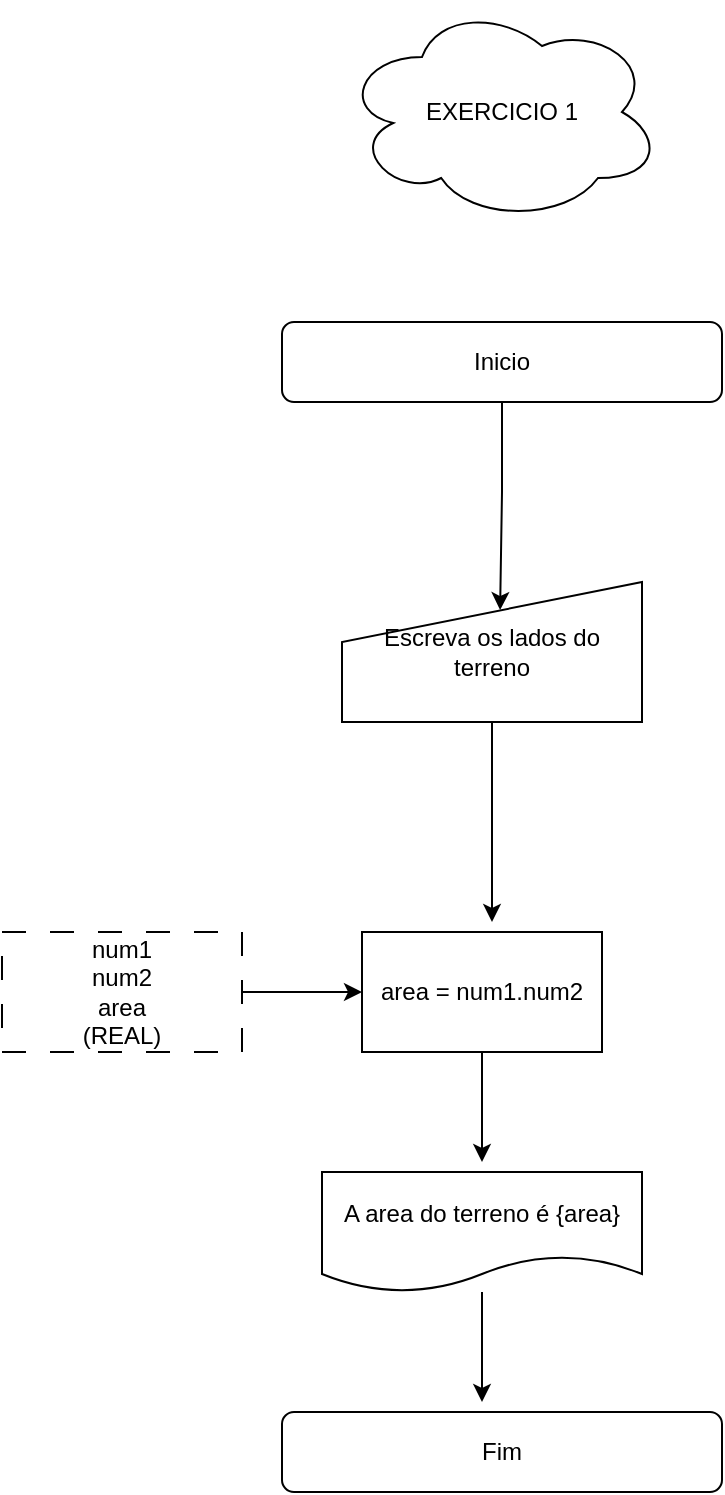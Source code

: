 <mxfile version="24.2.2" type="google" pages="6">
  <diagram id="C5RBs43oDa-KdzZeNtuy" name="Page-1">
    <mxGraphModel grid="1" page="1" gridSize="10" guides="1" tooltips="1" connect="1" arrows="1" fold="1" pageScale="1" pageWidth="827" pageHeight="1169" math="0" shadow="0">
      <root>
        <mxCell id="WIyWlLk6GJQsqaUBKTNV-0" />
        <mxCell id="WIyWlLk6GJQsqaUBKTNV-1" parent="WIyWlLk6GJQsqaUBKTNV-0" />
        <mxCell id="tflg7Y_1aPuIg4AQLTqg-1" value="Inicio" style="rounded=1;whiteSpace=wrap;html=1;" vertex="1" parent="WIyWlLk6GJQsqaUBKTNV-1">
          <mxGeometry x="-670" y="280" width="220" height="40" as="geometry" />
        </mxCell>
        <mxCell id="tflg7Y_1aPuIg4AQLTqg-5" value="EXERCICIO 1" style="ellipse;shape=cloud;whiteSpace=wrap;html=1;" vertex="1" parent="WIyWlLk6GJQsqaUBKTNV-1">
          <mxGeometry x="-640" y="120" width="160" height="110" as="geometry" />
        </mxCell>
        <mxCell id="tflg7Y_1aPuIg4AQLTqg-19" style="edgeStyle=orthogonalEdgeStyle;rounded=0;orthogonalLoop=1;jettySize=auto;html=1;" edge="1" parent="WIyWlLk6GJQsqaUBKTNV-1" source="tflg7Y_1aPuIg4AQLTqg-6">
          <mxGeometry relative="1" as="geometry">
            <mxPoint x="-570" y="700" as="targetPoint" />
          </mxGeometry>
        </mxCell>
        <mxCell id="tflg7Y_1aPuIg4AQLTqg-6" value="area = num1.num2" style="rounded=0;whiteSpace=wrap;html=1;" vertex="1" parent="WIyWlLk6GJQsqaUBKTNV-1">
          <mxGeometry x="-630" y="585" width="120" height="60" as="geometry" />
        </mxCell>
        <mxCell id="tflg7Y_1aPuIg4AQLTqg-22" style="edgeStyle=orthogonalEdgeStyle;rounded=0;orthogonalLoop=1;jettySize=auto;html=1;" edge="1" parent="WIyWlLk6GJQsqaUBKTNV-1" source="tflg7Y_1aPuIg4AQLTqg-7">
          <mxGeometry relative="1" as="geometry">
            <mxPoint x="-570" y="820" as="targetPoint" />
          </mxGeometry>
        </mxCell>
        <mxCell id="tflg7Y_1aPuIg4AQLTqg-7" value="A area do terreno é {area}" style="shape=document;whiteSpace=wrap;html=1;boundedLbl=1;" vertex="1" parent="WIyWlLk6GJQsqaUBKTNV-1">
          <mxGeometry x="-650" y="705" width="160" height="60" as="geometry" />
        </mxCell>
        <mxCell id="tflg7Y_1aPuIg4AQLTqg-18" style="edgeStyle=orthogonalEdgeStyle;rounded=0;orthogonalLoop=1;jettySize=auto;html=1;" edge="1" parent="WIyWlLk6GJQsqaUBKTNV-1" source="tflg7Y_1aPuIg4AQLTqg-9">
          <mxGeometry relative="1" as="geometry">
            <mxPoint x="-565" y="580" as="targetPoint" />
          </mxGeometry>
        </mxCell>
        <mxCell id="tflg7Y_1aPuIg4AQLTqg-9" value="Escreva os lados do terreno" style="shape=manualInput;whiteSpace=wrap;html=1;" vertex="1" parent="WIyWlLk6GJQsqaUBKTNV-1">
          <mxGeometry x="-640" y="410" width="150" height="70" as="geometry" />
        </mxCell>
        <mxCell id="tflg7Y_1aPuIg4AQLTqg-10" style="edgeStyle=orthogonalEdgeStyle;rounded=0;orthogonalLoop=1;jettySize=auto;html=1;entryX=0;entryY=0.5;entryDx=0;entryDy=0;" edge="1" parent="WIyWlLk6GJQsqaUBKTNV-1" source="tflg7Y_1aPuIg4AQLTqg-11" target="tflg7Y_1aPuIg4AQLTqg-6">
          <mxGeometry relative="1" as="geometry" />
        </mxCell>
        <mxCell id="tflg7Y_1aPuIg4AQLTqg-11" value="num1 &lt;br&gt;num2&lt;div&gt;area&lt;br&gt;(REAL)&lt;br&gt;&lt;/div&gt;" style="rounded=0;whiteSpace=wrap;html=1;dashed=1;dashPattern=12 12;" vertex="1" parent="WIyWlLk6GJQsqaUBKTNV-1">
          <mxGeometry x="-810" y="585" width="120" height="60" as="geometry" />
        </mxCell>
        <mxCell id="tflg7Y_1aPuIg4AQLTqg-14" value="Fim" style="rounded=1;whiteSpace=wrap;html=1;" vertex="1" parent="WIyWlLk6GJQsqaUBKTNV-1">
          <mxGeometry x="-670" y="825" width="220" height="40" as="geometry" />
        </mxCell>
        <mxCell id="tflg7Y_1aPuIg4AQLTqg-21" style="edgeStyle=orthogonalEdgeStyle;rounded=0;orthogonalLoop=1;jettySize=auto;html=1;entryX=0.527;entryY=0.2;entryDx=0;entryDy=0;entryPerimeter=0;" edge="1" parent="WIyWlLk6GJQsqaUBKTNV-1" source="tflg7Y_1aPuIg4AQLTqg-1" target="tflg7Y_1aPuIg4AQLTqg-9">
          <mxGeometry relative="1" as="geometry" />
        </mxCell>
      </root>
    </mxGraphModel>
  </diagram>
  <diagram id="nZZAAKdABNgSArm8ozKS" name="Página-2">
    <mxGraphModel grid="1" page="1" gridSize="10" guides="1" tooltips="1" connect="1" arrows="1" fold="1" pageScale="1" pageWidth="827" pageHeight="1169" math="0" shadow="0">
      <root>
        <mxCell id="0" />
        <mxCell id="1" parent="0" />
        <mxCell id="DamivhtH3hWmj0IG04XJ-1" value="Inicio" style="rounded=1;whiteSpace=wrap;html=1;" vertex="1" parent="1">
          <mxGeometry x="-660" y="290" width="220" height="40" as="geometry" />
        </mxCell>
        <mxCell id="DamivhtH3hWmj0IG04XJ-2" value="EXERCICIO 2" style="ellipse;shape=cloud;whiteSpace=wrap;html=1;" vertex="1" parent="1">
          <mxGeometry x="-630" y="130" width="160" height="110" as="geometry" />
        </mxCell>
        <mxCell id="DamivhtH3hWmj0IG04XJ-3" style="edgeStyle=orthogonalEdgeStyle;rounded=0;orthogonalLoop=1;jettySize=auto;html=1;" edge="1" parent="1" source="DamivhtH3hWmj0IG04XJ-4">
          <mxGeometry relative="1" as="geometry">
            <mxPoint x="-550" y="710" as="targetPoint" />
          </mxGeometry>
        </mxCell>
        <mxCell id="DamivhtH3hWmj0IG04XJ-4" value="R = C*F" style="rounded=0;whiteSpace=wrap;html=1;" vertex="1" parent="1">
          <mxGeometry x="-610" y="595" width="120" height="60" as="geometry" />
        </mxCell>
        <mxCell id="DamivhtH3hWmj0IG04XJ-5" style="edgeStyle=orthogonalEdgeStyle;rounded=0;orthogonalLoop=1;jettySize=auto;html=1;" edge="1" parent="1" source="DamivhtH3hWmj0IG04XJ-6">
          <mxGeometry relative="1" as="geometry">
            <mxPoint x="-550" y="830" as="targetPoint" />
          </mxGeometry>
        </mxCell>
        <mxCell id="DamivhtH3hWmj0IG04XJ-6" value="São necessárias {R} ferraduras para {C} cavalos" style="shape=document;whiteSpace=wrap;html=1;boundedLbl=1;" vertex="1" parent="1">
          <mxGeometry x="-630" y="715" width="160" height="60" as="geometry" />
        </mxCell>
        <mxCell id="DamivhtH3hWmj0IG04XJ-19" style="edgeStyle=orthogonalEdgeStyle;rounded=0;orthogonalLoop=1;jettySize=auto;html=1;exitX=1;exitY=0.75;exitDx=0;exitDy=0;" edge="1" parent="1" source="DamivhtH3hWmj0IG04XJ-8">
          <mxGeometry relative="1" as="geometry">
            <mxPoint x="-550" y="590" as="targetPoint" />
            <mxPoint x="-620" y="482.5" as="sourcePoint" />
          </mxGeometry>
        </mxCell>
        <mxCell id="DamivhtH3hWmj0IG04XJ-8" value="Quantos cavalos disponiveis?" style="shape=manualInput;whiteSpace=wrap;html=1;" vertex="1" parent="1">
          <mxGeometry x="-780" y="430" width="150" height="70" as="geometry" />
        </mxCell>
        <mxCell id="DamivhtH3hWmj0IG04XJ-9" style="edgeStyle=orthogonalEdgeStyle;rounded=0;orthogonalLoop=1;jettySize=auto;html=1;entryX=0;entryY=0.5;entryDx=0;entryDy=0;" edge="1" parent="1" source="DamivhtH3hWmj0IG04XJ-10" target="DamivhtH3hWmj0IG04XJ-4">
          <mxGeometry relative="1" as="geometry" />
        </mxCell>
        <mxCell id="DamivhtH3hWmj0IG04XJ-10" value="C&lt;div&gt;F&lt;/div&gt;&lt;div&gt;R&lt;br&gt;(INT)&lt;br&gt;&lt;/div&gt;" style="rounded=0;whiteSpace=wrap;html=1;dashed=1;dashPattern=12 12;" vertex="1" parent="1">
          <mxGeometry x="-790" y="595" width="120" height="60" as="geometry" />
        </mxCell>
        <mxCell id="DamivhtH3hWmj0IG04XJ-11" value="Fim" style="rounded=1;whiteSpace=wrap;html=1;" vertex="1" parent="1">
          <mxGeometry x="-660" y="840" width="220" height="40" as="geometry" />
        </mxCell>
        <mxCell id="DamivhtH3hWmj0IG04XJ-12" style="edgeStyle=orthogonalEdgeStyle;rounded=0;orthogonalLoop=1;jettySize=auto;html=1;entryX=0.527;entryY=0.2;entryDx=0;entryDy=0;entryPerimeter=0;" edge="1" parent="1" source="DamivhtH3hWmj0IG04XJ-1" target="DamivhtH3hWmj0IG04XJ-8">
          <mxGeometry relative="1" as="geometry" />
        </mxCell>
        <mxCell id="DamivhtH3hWmj0IG04XJ-20" style="edgeStyle=orthogonalEdgeStyle;rounded=0;orthogonalLoop=1;jettySize=auto;html=1;exitX=0;exitY=0.75;exitDx=0;exitDy=0;" edge="1" parent="1">
          <mxGeometry relative="1" as="geometry">
            <mxPoint x="-550" y="590" as="targetPoint" />
            <mxPoint x="-460" y="482.5" as="sourcePoint" />
          </mxGeometry>
        </mxCell>
        <mxCell id="DamivhtH3hWmj0IG04XJ-13" value="Quantas ferraduras disponiveis?" style="shape=manualInput;whiteSpace=wrap;html=1;" vertex="1" parent="1">
          <mxGeometry x="-470" y="430" width="150" height="70" as="geometry" />
        </mxCell>
        <mxCell id="DamivhtH3hWmj0IG04XJ-15" style="edgeStyle=orthogonalEdgeStyle;rounded=0;orthogonalLoop=1;jettySize=auto;html=1;entryX=0.533;entryY=0.143;entryDx=0;entryDy=0;entryPerimeter=0;" edge="1" parent="1" source="DamivhtH3hWmj0IG04XJ-1" target="DamivhtH3hWmj0IG04XJ-13">
          <mxGeometry relative="1" as="geometry" />
        </mxCell>
        <mxCell id="lbw8F-y7so9FViQ_vSwj-1" value="se F =&amp;lt; 0" style="rhombus;whiteSpace=wrap;html=1;" vertex="1" parent="1">
          <mxGeometry x="-145" y="620" width="120" height="60" as="geometry" />
        </mxCell>
        <mxCell id="lbw8F-y7so9FViQ_vSwj-2" value="Seu número de ferraduras é inválido, tente novamente" style="shape=document;whiteSpace=wrap;html=1;boundedLbl=1;" vertex="1" parent="1">
          <mxGeometry x="-165" y="810" width="160" height="60" as="geometry" />
        </mxCell>
        <mxCell id="lbw8F-y7so9FViQ_vSwj-3" style="edgeStyle=orthogonalEdgeStyle;rounded=0;orthogonalLoop=1;jettySize=auto;html=1;exitX=0.5;exitY=1;exitDx=0;exitDy=0;" edge="1" parent="1" target="lbw8F-y7so9FViQ_vSwj-1">
          <mxGeometry relative="1" as="geometry">
            <mxPoint x="-550" y="530" as="sourcePoint" />
          </mxGeometry>
        </mxCell>
        <mxCell id="lbw8F-y7so9FViQ_vSwj-4" style="edgeStyle=orthogonalEdgeStyle;rounded=0;orthogonalLoop=1;jettySize=auto;html=1;exitX=0.5;exitY=1;exitDx=0;exitDy=0;entryX=0.5;entryY=0;entryDx=0;entryDy=0;" edge="1" parent="1" source="lbw8F-y7so9FViQ_vSwj-1" target="lbw8F-y7so9FViQ_vSwj-2">
          <mxGeometry relative="1" as="geometry" />
        </mxCell>
        <mxCell id="lbw8F-y7so9FViQ_vSwj-7" style="edgeStyle=orthogonalEdgeStyle;rounded=0;orthogonalLoop=1;jettySize=auto;html=1;exitX=0.5;exitY=1;exitDx=0;exitDy=0;entryX=0.5;entryY=0;entryDx=0;entryDy=0;" edge="1" parent="1" source="lbw8F-y7so9FViQ_vSwj-8" target="lbw8F-y7so9FViQ_vSwj-9">
          <mxGeometry relative="1" as="geometry" />
        </mxCell>
        <mxCell id="lbw8F-y7so9FViQ_vSwj-8" value="se C =&amp;lt; 0" style="rhombus;whiteSpace=wrap;html=1;" vertex="1" parent="1">
          <mxGeometry x="-370" y="620" width="120" height="60" as="geometry" />
        </mxCell>
        <mxCell id="lbw8F-y7so9FViQ_vSwj-9" value="Seu número de ferraduras é inválido, tente novamente" style="shape=document;whiteSpace=wrap;html=1;boundedLbl=1;" vertex="1" parent="1">
          <mxGeometry x="-390" y="810" width="160" height="60" as="geometry" />
        </mxCell>
        <mxCell id="lbw8F-y7so9FViQ_vSwj-11" style="edgeStyle=orthogonalEdgeStyle;rounded=0;orthogonalLoop=1;jettySize=auto;html=1;entryX=0.5;entryY=0;entryDx=0;entryDy=0;" edge="1" parent="1" target="lbw8F-y7so9FViQ_vSwj-8">
          <mxGeometry relative="1" as="geometry">
            <mxPoint x="-550" y="530" as="sourcePoint" />
            <mxPoint x="-75" y="630" as="targetPoint" />
          </mxGeometry>
        </mxCell>
      </root>
    </mxGraphModel>
  </diagram>
  <diagram id="SI9qJlbOsFtrYnjna74R" name="Página-3">
    <mxGraphModel grid="1" page="1" gridSize="10" guides="1" tooltips="1" connect="1" arrows="1" fold="1" pageScale="1" pageWidth="827" pageHeight="1169" math="0" shadow="0">
      <root>
        <mxCell id="0" />
        <mxCell id="1" parent="0" />
        <mxCell id="oIAo2o5QPHO21xcWCYwF-1" value="Inicio" style="rounded=1;whiteSpace=wrap;html=1;" vertex="1" parent="1">
          <mxGeometry x="-673" y="250" width="220" height="40" as="geometry" />
        </mxCell>
        <mxCell id="oIAo2o5QPHO21xcWCYwF-2" style="edgeStyle=orthogonalEdgeStyle;rounded=0;orthogonalLoop=1;jettySize=auto;html=1;" edge="1" parent="1" source="oIAo2o5QPHO21xcWCYwF-3">
          <mxGeometry relative="1" as="geometry">
            <mxPoint x="-563" y="670" as="targetPoint" />
          </mxGeometry>
        </mxCell>
        <mxCell id="ThE-SyzeaPrAK_d0lRyQ-6" style="edgeStyle=orthogonalEdgeStyle;rounded=0;orthogonalLoop=1;jettySize=auto;html=1;exitX=1;exitY=0.5;exitDx=0;exitDy=0;" edge="1" parent="1" source="oIAo2o5QPHO21xcWCYwF-3">
          <mxGeometry relative="1" as="geometry">
            <mxPoint x="-403" y="585" as="targetPoint" />
          </mxGeometry>
        </mxCell>
        <mxCell id="oIAo2o5QPHO21xcWCYwF-3" value="R = num - 1" style="rounded=0;whiteSpace=wrap;html=1;" vertex="1" parent="1">
          <mxGeometry x="-623" y="555" width="120" height="60" as="geometry" />
        </mxCell>
        <mxCell id="oIAo2o5QPHO21xcWCYwF-4" style="edgeStyle=orthogonalEdgeStyle;rounded=0;orthogonalLoop=1;jettySize=auto;html=1;" edge="1" parent="1" source="oIAo2o5QPHO21xcWCYwF-5">
          <mxGeometry relative="1" as="geometry">
            <mxPoint x="-563" y="790" as="targetPoint" />
          </mxGeometry>
        </mxCell>
        <mxCell id="oIAo2o5QPHO21xcWCYwF-5" value="O antecessor de seu número é {R}" style="shape=document;whiteSpace=wrap;html=1;boundedLbl=1;" vertex="1" parent="1">
          <mxGeometry x="-643" y="675" width="160" height="60" as="geometry" />
        </mxCell>
        <mxCell id="oIAo2o5QPHO21xcWCYwF-20" style="edgeStyle=orthogonalEdgeStyle;rounded=0;orthogonalLoop=1;jettySize=auto;html=1;" edge="1" parent="1" source="oIAo2o5QPHO21xcWCYwF-7">
          <mxGeometry relative="1" as="geometry">
            <mxPoint x="-568" y="550" as="targetPoint" />
          </mxGeometry>
        </mxCell>
        <mxCell id="ThE-SyzeaPrAK_d0lRyQ-2" style="edgeStyle=orthogonalEdgeStyle;rounded=0;orthogonalLoop=1;jettySize=auto;html=1;exitX=0.5;exitY=1;exitDx=0;exitDy=0;" edge="1" parent="1" source="oIAo2o5QPHO21xcWCYwF-7" target="7LUknMiX1Q6oWVS0HmnJ-1">
          <mxGeometry relative="1" as="geometry" />
        </mxCell>
        <mxCell id="oIAo2o5QPHO21xcWCYwF-7" value="Escreva seu número" style="shape=manualInput;whiteSpace=wrap;html=1;" vertex="1" parent="1">
          <mxGeometry x="-643" y="390" width="150" height="70" as="geometry" />
        </mxCell>
        <mxCell id="oIAo2o5QPHO21xcWCYwF-8" style="edgeStyle=orthogonalEdgeStyle;rounded=0;orthogonalLoop=1;jettySize=auto;html=1;entryX=0;entryY=0.5;entryDx=0;entryDy=0;" edge="1" parent="1" source="oIAo2o5QPHO21xcWCYwF-9" target="oIAo2o5QPHO21xcWCYwF-3">
          <mxGeometry relative="1" as="geometry" />
        </mxCell>
        <mxCell id="oIAo2o5QPHO21xcWCYwF-9" value="num&lt;div&gt;R&lt;br&gt;(INT)&lt;/div&gt;" style="rounded=0;whiteSpace=wrap;html=1;dashed=1;dashPattern=12 12;" vertex="1" parent="1">
          <mxGeometry x="-803" y="555" width="120" height="60" as="geometry" />
        </mxCell>
        <mxCell id="oIAo2o5QPHO21xcWCYwF-10" value="Fim" style="rounded=1;whiteSpace=wrap;html=1;" vertex="1" parent="1">
          <mxGeometry x="-673" y="800" width="220" height="40" as="geometry" />
        </mxCell>
        <mxCell id="oIAo2o5QPHO21xcWCYwF-11" style="edgeStyle=orthogonalEdgeStyle;rounded=0;orthogonalLoop=1;jettySize=auto;html=1;entryX=0.527;entryY=0.2;entryDx=0;entryDy=0;entryPerimeter=0;" edge="1" parent="1" source="oIAo2o5QPHO21xcWCYwF-1" target="oIAo2o5QPHO21xcWCYwF-7">
          <mxGeometry relative="1" as="geometry" />
        </mxCell>
        <mxCell id="oIAo2o5QPHO21xcWCYwF-15" value="EXERCICIO 3" style="ellipse;shape=cloud;whiteSpace=wrap;html=1;" vertex="1" parent="1">
          <mxGeometry x="-643" y="90" width="160" height="110" as="geometry" />
        </mxCell>
        <mxCell id="7LUknMiX1Q6oWVS0HmnJ-1" value="se num =&amp;lt; 0" style="rhombus;whiteSpace=wrap;html=1;" vertex="1" parent="1">
          <mxGeometry x="-163" y="550" width="120" height="60" as="geometry" />
        </mxCell>
        <mxCell id="7LUknMiX1Q6oWVS0HmnJ-3" style="edgeStyle=orthogonalEdgeStyle;rounded=0;orthogonalLoop=1;jettySize=auto;html=1;exitX=0.5;exitY=1;exitDx=0;exitDy=0;entryX=0.5;entryY=0;entryDx=0;entryDy=0;" edge="1" parent="1" source="7LUknMiX1Q6oWVS0HmnJ-1" target="7LUknMiX1Q6oWVS0HmnJ-4">
          <mxGeometry relative="1" as="geometry" />
        </mxCell>
        <mxCell id="7LUknMiX1Q6oWVS0HmnJ-4" value="Seu número é menor que 0, tente novamente" style="shape=document;whiteSpace=wrap;html=1;boundedLbl=1;" vertex="1" parent="1">
          <mxGeometry x="-183" y="740" width="160" height="60" as="geometry" />
        </mxCell>
        <mxCell id="ThE-SyzeaPrAK_d0lRyQ-3" value="se R =&amp;lt; 0" style="rhombus;whiteSpace=wrap;html=1;" vertex="1" parent="1">
          <mxGeometry x="-403" y="555" width="120" height="60" as="geometry" />
        </mxCell>
        <mxCell id="ThE-SyzeaPrAK_d0lRyQ-4" style="edgeStyle=orthogonalEdgeStyle;rounded=0;orthogonalLoop=1;jettySize=auto;html=1;exitX=0.5;exitY=1;exitDx=0;exitDy=0;entryX=0.5;entryY=0;entryDx=0;entryDy=0;" edge="1" parent="1" source="ThE-SyzeaPrAK_d0lRyQ-3" target="ThE-SyzeaPrAK_d0lRyQ-5">
          <mxGeometry relative="1" as="geometry" />
        </mxCell>
        <mxCell id="ThE-SyzeaPrAK_d0lRyQ-5" value="Seu número é menor que 0, tente novamente" style="shape=document;whiteSpace=wrap;html=1;boundedLbl=1;" vertex="1" parent="1">
          <mxGeometry x="-423" y="745" width="160" height="60" as="geometry" />
        </mxCell>
      </root>
    </mxGraphModel>
  </diagram>
  <diagram id="eJaVHibZ52--CgS-4QKR" name="Página-4">
    <mxGraphModel grid="1" page="1" gridSize="10" guides="1" tooltips="1" connect="1" arrows="1" fold="1" pageScale="1" pageWidth="827" pageHeight="1169" math="0" shadow="0">
      <root>
        <mxCell id="0" />
        <mxCell id="1" parent="0" />
        <mxCell id="ZuJngQa53oTd5p33rwVl-19" style="edgeStyle=orthogonalEdgeStyle;rounded=0;orthogonalLoop=1;jettySize=auto;html=1;entryX=0.507;entryY=0.143;entryDx=0;entryDy=0;entryPerimeter=0;" edge="1" parent="1" target="ZuJngQa53oTd5p33rwVl-17">
          <mxGeometry relative="1" as="geometry">
            <mxPoint x="-530" y="330" as="sourcePoint" />
          </mxGeometry>
        </mxCell>
        <mxCell id="ZuJngQa53oTd5p33rwVl-1" value="Inicio" style="rounded=1;whiteSpace=wrap;html=1;" vertex="1" parent="1">
          <mxGeometry x="-640" y="260" width="220" height="40" as="geometry" />
        </mxCell>
        <mxCell id="ZuJngQa53oTd5p33rwVl-2" style="edgeStyle=orthogonalEdgeStyle;rounded=0;orthogonalLoop=1;jettySize=auto;html=1;" edge="1" parent="1" source="ZuJngQa53oTd5p33rwVl-3">
          <mxGeometry relative="1" as="geometry">
            <mxPoint x="-530" y="680" as="targetPoint" />
          </mxGeometry>
        </mxCell>
        <mxCell id="ZuJngQa53oTd5p33rwVl-3" value="ied = (anos*365) + (meses*30) + dias" style="rounded=0;whiteSpace=wrap;html=1;" vertex="1" parent="1">
          <mxGeometry x="-590" y="565" width="120" height="60" as="geometry" />
        </mxCell>
        <mxCell id="ZuJngQa53oTd5p33rwVl-4" style="edgeStyle=orthogonalEdgeStyle;rounded=0;orthogonalLoop=1;jettySize=auto;html=1;" edge="1" parent="1" source="ZuJngQa53oTd5p33rwVl-5">
          <mxGeometry relative="1" as="geometry">
            <mxPoint x="-530" y="800" as="targetPoint" />
          </mxGeometry>
        </mxCell>
        <mxCell id="ZuJngQa53oTd5p33rwVl-5" value="A idade em dias é {ied}" style="shape=document;whiteSpace=wrap;html=1;boundedLbl=1;" vertex="1" parent="1">
          <mxGeometry x="-610" y="685" width="160" height="60" as="geometry" />
        </mxCell>
        <mxCell id="ZuJngQa53oTd5p33rwVl-6" style="edgeStyle=orthogonalEdgeStyle;rounded=0;orthogonalLoop=1;jettySize=auto;html=1;" edge="1" parent="1" source="ZuJngQa53oTd5p33rwVl-7">
          <mxGeometry relative="1" as="geometry">
            <mxPoint x="-535" y="560" as="targetPoint" />
          </mxGeometry>
        </mxCell>
        <mxCell id="gsnAiM7QaZmxY2Y1Eiof-10" style="edgeStyle=orthogonalEdgeStyle;rounded=0;orthogonalLoop=1;jettySize=auto;html=1;exitX=0.5;exitY=1;exitDx=0;exitDy=0;" edge="1" parent="1" source="ZuJngQa53oTd5p33rwVl-7">
          <mxGeometry relative="1" as="geometry">
            <mxPoint x="-70" y="550" as="targetPoint" />
          </mxGeometry>
        </mxCell>
        <mxCell id="gsnAiM7QaZmxY2Y1Eiof-11" style="edgeStyle=orthogonalEdgeStyle;rounded=0;orthogonalLoop=1;jettySize=auto;html=1;exitX=0.5;exitY=1;exitDx=0;exitDy=0;" edge="1" parent="1" source="ZuJngQa53oTd5p33rwVl-7">
          <mxGeometry relative="1" as="geometry">
            <mxPoint x="140" y="550" as="targetPoint" />
          </mxGeometry>
        </mxCell>
        <mxCell id="gsnAiM7QaZmxY2Y1Eiof-12" style="edgeStyle=orthogonalEdgeStyle;rounded=0;orthogonalLoop=1;jettySize=auto;html=1;exitX=0.5;exitY=1;exitDx=0;exitDy=0;" edge="1" parent="1" source="ZuJngQa53oTd5p33rwVl-7">
          <mxGeometry relative="1" as="geometry">
            <mxPoint x="370" y="550" as="targetPoint" />
          </mxGeometry>
        </mxCell>
        <mxCell id="ZuJngQa53oTd5p33rwVl-7" value="Digite a idade (meses)" style="shape=manualInput;whiteSpace=wrap;html=1;" vertex="1" parent="1">
          <mxGeometry x="-610" y="400" width="150" height="70" as="geometry" />
        </mxCell>
        <mxCell id="ZuJngQa53oTd5p33rwVl-8" style="edgeStyle=orthogonalEdgeStyle;rounded=0;orthogonalLoop=1;jettySize=auto;html=1;entryX=0;entryY=0.5;entryDx=0;entryDy=0;" edge="1" parent="1" source="ZuJngQa53oTd5p33rwVl-9" target="ZuJngQa53oTd5p33rwVl-3">
          <mxGeometry relative="1" as="geometry" />
        </mxCell>
        <mxCell id="ZuJngQa53oTd5p33rwVl-9" value="anos&lt;div&gt;meses&lt;/div&gt;&lt;div&gt;dias&lt;/div&gt;&lt;div&gt;ied&lt;/div&gt;&lt;div&gt;(INT)&lt;/div&gt;" style="rounded=0;whiteSpace=wrap;html=1;dashed=1;dashPattern=12 12;" vertex="1" parent="1">
          <mxGeometry x="-770" y="557.5" width="120" height="75" as="geometry" />
        </mxCell>
        <mxCell id="ZuJngQa53oTd5p33rwVl-10" value="Fim" style="rounded=1;whiteSpace=wrap;html=1;" vertex="1" parent="1">
          <mxGeometry x="-640" y="810" width="220" height="40" as="geometry" />
        </mxCell>
        <mxCell id="ZuJngQa53oTd5p33rwVl-11" style="edgeStyle=orthogonalEdgeStyle;rounded=0;orthogonalLoop=1;jettySize=auto;html=1;entryX=0.527;entryY=0.2;entryDx=0;entryDy=0;entryPerimeter=0;" edge="1" parent="1" source="ZuJngQa53oTd5p33rwVl-1" target="ZuJngQa53oTd5p33rwVl-7">
          <mxGeometry relative="1" as="geometry" />
        </mxCell>
        <mxCell id="ZuJngQa53oTd5p33rwVl-12" value="EXERCICIO 4" style="ellipse;shape=cloud;whiteSpace=wrap;html=1;" vertex="1" parent="1">
          <mxGeometry x="-610" y="100" width="160" height="110" as="geometry" />
        </mxCell>
        <mxCell id="ZuJngQa53oTd5p33rwVl-13" value="se&amp;nbsp; ied &amp;lt; 0" style="rhombus;whiteSpace=wrap;html=1;" vertex="1" parent="1">
          <mxGeometry x="-340" y="560" width="120" height="60" as="geometry" />
        </mxCell>
        <mxCell id="ZuJngQa53oTd5p33rwVl-14" style="edgeStyle=orthogonalEdgeStyle;rounded=0;orthogonalLoop=1;jettySize=auto;html=1;entryX=0;entryY=0.5;entryDx=0;entryDy=0;" edge="1" parent="1" target="ZuJngQa53oTd5p33rwVl-13">
          <mxGeometry relative="1" as="geometry">
            <mxPoint x="-470" y="590" as="sourcePoint" />
          </mxGeometry>
        </mxCell>
        <mxCell id="ZuJngQa53oTd5p33rwVl-15" style="edgeStyle=orthogonalEdgeStyle;rounded=0;orthogonalLoop=1;jettySize=auto;html=1;exitX=0.5;exitY=1;exitDx=0;exitDy=0;entryX=0.5;entryY=0;entryDx=0;entryDy=0;" edge="1" parent="1" source="ZuJngQa53oTd5p33rwVl-13" target="ZuJngQa53oTd5p33rwVl-16">
          <mxGeometry relative="1" as="geometry" />
        </mxCell>
        <mxCell id="ZuJngQa53oTd5p33rwVl-16" value="Insira valores inteiros e não negativos" style="shape=document;whiteSpace=wrap;html=1;boundedLbl=1;" vertex="1" parent="1">
          <mxGeometry x="-360" y="750" width="160" height="60" as="geometry" />
        </mxCell>
        <mxCell id="ZuJngQa53oTd5p33rwVl-21" style="edgeStyle=orthogonalEdgeStyle;rounded=0;orthogonalLoop=1;jettySize=auto;html=1;exitX=1;exitY=0.75;exitDx=0;exitDy=0;entryX=0;entryY=0.75;entryDx=0;entryDy=0;" edge="1" parent="1" source="ZuJngQa53oTd5p33rwVl-17" target="ZuJngQa53oTd5p33rwVl-7">
          <mxGeometry relative="1" as="geometry" />
        </mxCell>
        <mxCell id="ZuJngQa53oTd5p33rwVl-17" value="Digite a idade (anos)" style="shape=manualInput;whiteSpace=wrap;html=1;" vertex="1" parent="1">
          <mxGeometry x="-800" y="400" width="150" height="70" as="geometry" />
        </mxCell>
        <mxCell id="ZuJngQa53oTd5p33rwVl-22" style="edgeStyle=orthogonalEdgeStyle;rounded=0;orthogonalLoop=1;jettySize=auto;html=1;exitX=0;exitY=0.75;exitDx=0;exitDy=0;entryX=1;entryY=0.75;entryDx=0;entryDy=0;" edge="1" parent="1" source="ZuJngQa53oTd5p33rwVl-18" target="ZuJngQa53oTd5p33rwVl-7">
          <mxGeometry relative="1" as="geometry" />
        </mxCell>
        <mxCell id="ZuJngQa53oTd5p33rwVl-18" value="Digite a idade (dias)" style="shape=manualInput;whiteSpace=wrap;html=1;" vertex="1" parent="1">
          <mxGeometry x="-400" y="400" width="150" height="70" as="geometry" />
        </mxCell>
        <mxCell id="ZuJngQa53oTd5p33rwVl-20" style="edgeStyle=orthogonalEdgeStyle;rounded=0;orthogonalLoop=1;jettySize=auto;html=1;entryX=0.553;entryY=0.2;entryDx=0;entryDy=0;entryPerimeter=0;" edge="1" parent="1" target="ZuJngQa53oTd5p33rwVl-18">
          <mxGeometry relative="1" as="geometry">
            <mxPoint x="-530" y="330" as="sourcePoint" />
          </mxGeometry>
        </mxCell>
        <mxCell id="gsnAiM7QaZmxY2Y1Eiof-1" value="se&amp;nbsp; anos &amp;lt; 0" style="rhombus;whiteSpace=wrap;html=1;" vertex="1" parent="1">
          <mxGeometry x="-130" y="560" width="120" height="60" as="geometry" />
        </mxCell>
        <mxCell id="gsnAiM7QaZmxY2Y1Eiof-2" style="edgeStyle=orthogonalEdgeStyle;rounded=0;orthogonalLoop=1;jettySize=auto;html=1;exitX=0.5;exitY=1;exitDx=0;exitDy=0;entryX=0.5;entryY=0;entryDx=0;entryDy=0;" edge="1" parent="1" source="gsnAiM7QaZmxY2Y1Eiof-1" target="gsnAiM7QaZmxY2Y1Eiof-3">
          <mxGeometry relative="1" as="geometry" />
        </mxCell>
        <mxCell id="gsnAiM7QaZmxY2Y1Eiof-3" value="Insira valores inteiros e não negativos" style="shape=document;whiteSpace=wrap;html=1;boundedLbl=1;" vertex="1" parent="1">
          <mxGeometry x="-150" y="750" width="160" height="60" as="geometry" />
        </mxCell>
        <mxCell id="gsnAiM7QaZmxY2Y1Eiof-4" value="se&amp;nbsp; meses &amp;lt; 0" style="rhombus;whiteSpace=wrap;html=1;" vertex="1" parent="1">
          <mxGeometry x="80" y="560" width="120" height="60" as="geometry" />
        </mxCell>
        <mxCell id="gsnAiM7QaZmxY2Y1Eiof-5" style="edgeStyle=orthogonalEdgeStyle;rounded=0;orthogonalLoop=1;jettySize=auto;html=1;exitX=0.5;exitY=1;exitDx=0;exitDy=0;entryX=0.5;entryY=0;entryDx=0;entryDy=0;" edge="1" parent="1" source="gsnAiM7QaZmxY2Y1Eiof-4" target="gsnAiM7QaZmxY2Y1Eiof-6">
          <mxGeometry relative="1" as="geometry" />
        </mxCell>
        <mxCell id="gsnAiM7QaZmxY2Y1Eiof-6" value="Insira valores inteiros e não negativos" style="shape=document;whiteSpace=wrap;html=1;boundedLbl=1;" vertex="1" parent="1">
          <mxGeometry x="60" y="750" width="160" height="60" as="geometry" />
        </mxCell>
        <mxCell id="gsnAiM7QaZmxY2Y1Eiof-7" style="edgeStyle=orthogonalEdgeStyle;rounded=0;orthogonalLoop=1;jettySize=auto;html=1;exitX=0.5;exitY=1;exitDx=0;exitDy=0;entryX=0.5;entryY=0;entryDx=0;entryDy=0;" edge="1" parent="1" source="gsnAiM7QaZmxY2Y1Eiof-9" target="gsnAiM7QaZmxY2Y1Eiof-8">
          <mxGeometry relative="1" as="geometry" />
        </mxCell>
        <mxCell id="gsnAiM7QaZmxY2Y1Eiof-8" value="Insira valores inteiros não negativos&amp;nbsp;" style="shape=document;whiteSpace=wrap;html=1;boundedLbl=1;" vertex="1" parent="1">
          <mxGeometry x="290" y="750" width="160" height="60" as="geometry" />
        </mxCell>
        <mxCell id="gsnAiM7QaZmxY2Y1Eiof-9" value="se dias &amp;lt; 0" style="rhombus;whiteSpace=wrap;html=1;" vertex="1" parent="1">
          <mxGeometry x="310" y="560" width="120" height="60" as="geometry" />
        </mxCell>
      </root>
    </mxGraphModel>
  </diagram>
  <diagram id="kKTSvQ_xRbWZLPiAzowq" name="Página-5">
    <mxGraphModel grid="1" page="1" gridSize="10" guides="1" tooltips="1" connect="1" arrows="1" fold="1" pageScale="1" pageWidth="827" pageHeight="1169" math="0" shadow="0">
      <root>
        <mxCell id="0" />
        <mxCell id="1" parent="0" />
        <mxCell id="uo7ngo1hUyAupL5BAs5i-1" value="&lt;div&gt;Num&lt;/div&gt;&lt;div&gt;(Real)&lt;/div&gt;" style="rounded=0;whiteSpace=wrap;html=1;dashed=1;dashPattern=12 12;" vertex="1" parent="1">
          <mxGeometry x="-800" y="577.5" width="120" height="75" as="geometry" />
        </mxCell>
        <mxCell id="uo7ngo1hUyAupL5BAs5i-2" value="Inicio" style="rounded=1;whiteSpace=wrap;html=1;" vertex="1" parent="1">
          <mxGeometry x="-670" y="290" width="220" height="40" as="geometry" />
        </mxCell>
        <mxCell id="uo7ngo1hUyAupL5BAs5i-3" value="EXERCICIO 5" style="ellipse;shape=cloud;whiteSpace=wrap;html=1;" vertex="1" parent="1">
          <mxGeometry x="-640" y="130" width="160" height="110" as="geometry" />
        </mxCell>
        <mxCell id="uo7ngo1hUyAupL5BAs5i-6" style="edgeStyle=orthogonalEdgeStyle;rounded=0;orthogonalLoop=1;jettySize=auto;html=1;" edge="1" parent="1" source="uo7ngo1hUyAupL5BAs5i-7">
          <mxGeometry relative="1" as="geometry">
            <mxPoint x="-560" y="830" as="targetPoint" />
          </mxGeometry>
        </mxCell>
        <mxCell id="uo7ngo1hUyAupL5BAs5i-7" value="&lt;div&gt;Ir a praia&lt;/div&gt;" style="shape=document;whiteSpace=wrap;html=1;boundedLbl=1;" vertex="1" parent="1">
          <mxGeometry x="-640" y="715" width="160" height="60" as="geometry" />
        </mxCell>
        <mxCell id="uo7ngo1hUyAupL5BAs5i-8" style="edgeStyle=orthogonalEdgeStyle;rounded=0;orthogonalLoop=1;jettySize=auto;html=1;entryX=0;entryY=0.5;entryDx=0;entryDy=0;" edge="1" parent="1">
          <mxGeometry relative="1" as="geometry">
            <mxPoint x="-680" y="617.5" as="sourcePoint" />
            <mxPoint x="-620" y="617.5" as="targetPoint" />
          </mxGeometry>
        </mxCell>
        <mxCell id="uo7ngo1hUyAupL5BAs5i-9" value="Fim" style="rounded=1;whiteSpace=wrap;html=1;" vertex="1" parent="1">
          <mxGeometry x="-670" y="840" width="220" height="40" as="geometry" />
        </mxCell>
        <mxCell id="uo7ngo1hUyAupL5BAs5i-10" style="edgeStyle=orthogonalEdgeStyle;rounded=0;orthogonalLoop=1;jettySize=auto;html=1;exitX=0.5;exitY=1;exitDx=0;exitDy=0;entryX=0.5;entryY=0;entryDx=0;entryDy=0;" edge="1" parent="1" source="uo7ngo1hUyAupL5BAs5i-11">
          <mxGeometry relative="1" as="geometry">
            <mxPoint x="-560" y="595" as="targetPoint" />
          </mxGeometry>
        </mxCell>
        <mxCell id="uo7ngo1hUyAupL5BAs5i-11" value="Digite seu numero" style="shape=manualInput;whiteSpace=wrap;html=1;" vertex="1" parent="1">
          <mxGeometry x="-635" y="420" width="150" height="70" as="geometry" />
        </mxCell>
        <mxCell id="uo7ngo1hUyAupL5BAs5i-12" value="Se =&amp;nbsp;Chuva" style="rhombus;whiteSpace=wrap;html=1;" vertex="1" parent="1">
          <mxGeometry x="-185" y="585" width="120" height="60" as="geometry" />
        </mxCell>
        <mxCell id="uo7ngo1hUyAupL5BAs5i-13" value="Ler um livro" style="shape=document;whiteSpace=wrap;html=1;boundedLbl=1;" vertex="1" parent="1">
          <mxGeometry x="-205" y="830" width="160" height="60" as="geometry" />
        </mxCell>
        <mxCell id="uo7ngo1hUyAupL5BAs5i-15" style="edgeStyle=orthogonalEdgeStyle;rounded=0;orthogonalLoop=1;jettySize=auto;html=1;exitX=0.5;exitY=1;exitDx=0;exitDy=0;entryX=0.5;entryY=0;entryDx=0;entryDy=0;" edge="1" parent="1" source="uo7ngo1hUyAupL5BAs5i-12" target="uo7ngo1hUyAupL5BAs5i-13">
          <mxGeometry relative="1" as="geometry" />
        </mxCell>
        <mxCell id="8DKr3yZi4FPP8IAtqlmv-1" style="edgeStyle=orthogonalEdgeStyle;rounded=0;orthogonalLoop=1;jettySize=auto;html=1;" edge="1" parent="1" source="uo7ngo1hUyAupL5BAs5i-17">
          <mxGeometry relative="1" as="geometry">
            <mxPoint x="-560" y="710" as="targetPoint" />
          </mxGeometry>
        </mxCell>
        <mxCell id="8DKr3yZi4FPP8IAtqlmv-2" style="edgeStyle=orthogonalEdgeStyle;rounded=0;orthogonalLoop=1;jettySize=auto;html=1;exitX=1;exitY=0.5;exitDx=0;exitDy=0;entryX=0.5;entryY=0;entryDx=0;entryDy=0;" edge="1" parent="1" source="uo7ngo1hUyAupL5BAs5i-17" target="uo7ngo1hUyAupL5BAs5i-18">
          <mxGeometry relative="1" as="geometry" />
        </mxCell>
        <mxCell id="8DKr3yZi4FPP8IAtqlmv-3" style="edgeStyle=orthogonalEdgeStyle;rounded=0;orthogonalLoop=1;jettySize=auto;html=1;exitX=1;exitY=0.5;exitDx=0;exitDy=0;" edge="1" parent="1" source="uo7ngo1hUyAupL5BAs5i-17">
          <mxGeometry relative="1" as="geometry">
            <mxPoint x="-190" y="615" as="targetPoint" />
          </mxGeometry>
        </mxCell>
        <mxCell id="uo7ngo1hUyAupL5BAs5i-17" value="Se = Sol" style="rhombus;whiteSpace=wrap;html=1;" vertex="1" parent="1">
          <mxGeometry x="-620" y="585" width="120" height="60" as="geometry" />
        </mxCell>
        <mxCell id="uo7ngo1hUyAupL5BAs5i-18" value="Ir a praia" style="shape=document;whiteSpace=wrap;html=1;boundedLbl=1;" vertex="1" parent="1">
          <mxGeometry x="-430" y="830" width="160" height="60" as="geometry" />
        </mxCell>
        <mxCell id="uo7ngo1hUyAupL5BAs5i-19" style="edgeStyle=orthogonalEdgeStyle;rounded=0;orthogonalLoop=1;jettySize=auto;html=1;entryX=0.5;entryY=0;entryDx=0;entryDy=0;" edge="1" parent="1" target="uo7ngo1hUyAupL5BAs5i-17">
          <mxGeometry relative="1" as="geometry">
            <mxPoint x="-560" y="530" as="sourcePoint" />
            <mxPoint x="-85" y="630" as="targetPoint" />
          </mxGeometry>
        </mxCell>
        <mxCell id="uo7ngo1hUyAupL5BAs5i-20" style="edgeStyle=orthogonalEdgeStyle;rounded=0;orthogonalLoop=1;jettySize=auto;html=1;exitX=0.5;exitY=1;exitDx=0;exitDy=0;entryX=0.5;entryY=0.171;entryDx=0;entryDy=0;entryPerimeter=0;" edge="1" parent="1" source="uo7ngo1hUyAupL5BAs5i-2" target="uo7ngo1hUyAupL5BAs5i-11">
          <mxGeometry relative="1" as="geometry" />
        </mxCell>
      </root>
    </mxGraphModel>
  </diagram>
  <diagram id="D_FfGuyCTpGhp3X4pUNb" name="Página-6">
    <mxGraphModel grid="1" page="1" gridSize="10" guides="1" tooltips="1" connect="1" arrows="1" fold="1" pageScale="1" pageWidth="827" pageHeight="1169" math="0" shadow="0">
      <root>
        <mxCell id="0" />
        <mxCell id="1" parent="0" />
        <mxCell id="D4yC0SGOk8RDJjjYiiEb-11" value="&lt;div&gt;SOL&lt;/div&gt;&lt;div&gt;CHUVA&lt;/div&gt;&lt;div&gt;TEMPO&lt;/div&gt;&lt;div&gt;(STR)&lt;/div&gt;" style="rounded=0;whiteSpace=wrap;html=1;dashed=1;dashPattern=12 12;" vertex="1" parent="1">
          <mxGeometry x="-790" y="585" width="120" height="75" as="geometry" />
        </mxCell>
        <mxCell id="AO0k4zMl2fPwWL6HJI1u-1" value="Inicio" style="rounded=1;whiteSpace=wrap;html=1;" vertex="1" parent="1">
          <mxGeometry x="-660" y="290" width="220" height="40" as="geometry" />
        </mxCell>
        <mxCell id="AO0k4zMl2fPwWL6HJI1u-2" value="EXERCICIO 6" style="ellipse;shape=cloud;whiteSpace=wrap;html=1;" vertex="1" parent="1">
          <mxGeometry x="-630" y="130" width="160" height="110" as="geometry" />
        </mxCell>
        <mxCell id="AO0k4zMl2fPwWL6HJI1u-3" style="edgeStyle=orthogonalEdgeStyle;rounded=0;orthogonalLoop=1;jettySize=auto;html=1;" edge="1" parent="1" source="AO0k4zMl2fPwWL6HJI1u-4">
          <mxGeometry relative="1" as="geometry">
            <mxPoint x="-550" y="710" as="targetPoint" />
          </mxGeometry>
        </mxCell>
        <mxCell id="AO0k4zMl2fPwWL6HJI1u-4" value="TEMPO" style="rounded=0;whiteSpace=wrap;html=1;" vertex="1" parent="1">
          <mxGeometry x="-610" y="595" width="120" height="60" as="geometry" />
        </mxCell>
        <mxCell id="AO0k4zMl2fPwWL6HJI1u-5" style="edgeStyle=orthogonalEdgeStyle;rounded=0;orthogonalLoop=1;jettySize=auto;html=1;" edge="1" parent="1" source="AO0k4zMl2fPwWL6HJI1u-6">
          <mxGeometry relative="1" as="geometry">
            <mxPoint x="-550" y="830" as="targetPoint" />
          </mxGeometry>
        </mxCell>
        <mxCell id="AO0k4zMl2fPwWL6HJI1u-6" value="&lt;div&gt;&lt;br&gt;&lt;/div&gt;&lt;div&gt;&lt;br&gt;&lt;/div&gt;" style="shape=document;whiteSpace=wrap;html=1;boundedLbl=1;" vertex="1" parent="1">
          <mxGeometry x="-630" y="715" width="160" height="60" as="geometry" />
        </mxCell>
        <mxCell id="AO0k4zMl2fPwWL6HJI1u-9" style="edgeStyle=orthogonalEdgeStyle;rounded=0;orthogonalLoop=1;jettySize=auto;html=1;entryX=0;entryY=0.5;entryDx=0;entryDy=0;" edge="1" parent="1" target="AO0k4zMl2fPwWL6HJI1u-4">
          <mxGeometry relative="1" as="geometry">
            <mxPoint x="-670" y="625" as="sourcePoint" />
          </mxGeometry>
        </mxCell>
        <mxCell id="AO0k4zMl2fPwWL6HJI1u-11" value="Fim" style="rounded=1;whiteSpace=wrap;html=1;" vertex="1" parent="1">
          <mxGeometry x="-660" y="840" width="220" height="40" as="geometry" />
        </mxCell>
        <mxCell id="AO0k4zMl2fPwWL6HJI1u-24" style="edgeStyle=orthogonalEdgeStyle;rounded=0;orthogonalLoop=1;jettySize=auto;html=1;exitX=0.5;exitY=1;exitDx=0;exitDy=0;entryX=0.5;entryY=0;entryDx=0;entryDy=0;" edge="1" parent="1" source="AO0k4zMl2fPwWL6HJI1u-14" target="AO0k4zMl2fPwWL6HJI1u-4">
          <mxGeometry relative="1" as="geometry" />
        </mxCell>
        <mxCell id="AO0k4zMl2fPwWL6HJI1u-14" value="Sol ou chuva?" style="shape=manualInput;whiteSpace=wrap;html=1;" vertex="1" parent="1">
          <mxGeometry x="-625" y="420" width="150" height="70" as="geometry" />
        </mxCell>
        <mxCell id="AO0k4zMl2fPwWL6HJI1u-16" value="Chuva" style="rhombus;whiteSpace=wrap;html=1;" vertex="1" parent="1">
          <mxGeometry x="-145" y="620" width="120" height="60" as="geometry" />
        </mxCell>
        <mxCell id="AO0k4zMl2fPwWL6HJI1u-17" value="Ler um livro" style="shape=document;whiteSpace=wrap;html=1;boundedLbl=1;" vertex="1" parent="1">
          <mxGeometry x="-165" y="810" width="160" height="60" as="geometry" />
        </mxCell>
        <mxCell id="AO0k4zMl2fPwWL6HJI1u-18" style="edgeStyle=orthogonalEdgeStyle;rounded=0;orthogonalLoop=1;jettySize=auto;html=1;exitX=0.5;exitY=1;exitDx=0;exitDy=0;" edge="1" parent="1" target="AO0k4zMl2fPwWL6HJI1u-16">
          <mxGeometry relative="1" as="geometry">
            <mxPoint x="-550" y="530" as="sourcePoint" />
          </mxGeometry>
        </mxCell>
        <mxCell id="AO0k4zMl2fPwWL6HJI1u-19" style="edgeStyle=orthogonalEdgeStyle;rounded=0;orthogonalLoop=1;jettySize=auto;html=1;exitX=0.5;exitY=1;exitDx=0;exitDy=0;entryX=0.5;entryY=0;entryDx=0;entryDy=0;" edge="1" parent="1" source="AO0k4zMl2fPwWL6HJI1u-16" target="AO0k4zMl2fPwWL6HJI1u-17">
          <mxGeometry relative="1" as="geometry" />
        </mxCell>
        <mxCell id="AO0k4zMl2fPwWL6HJI1u-20" style="edgeStyle=orthogonalEdgeStyle;rounded=0;orthogonalLoop=1;jettySize=auto;html=1;exitX=0.5;exitY=1;exitDx=0;exitDy=0;entryX=0.5;entryY=0;entryDx=0;entryDy=0;" edge="1" parent="1" source="AO0k4zMl2fPwWL6HJI1u-21" target="AO0k4zMl2fPwWL6HJI1u-22">
          <mxGeometry relative="1" as="geometry" />
        </mxCell>
        <mxCell id="AO0k4zMl2fPwWL6HJI1u-21" value="Sol" style="rhombus;whiteSpace=wrap;html=1;" vertex="1" parent="1">
          <mxGeometry x="-370" y="620" width="120" height="60" as="geometry" />
        </mxCell>
        <mxCell id="AO0k4zMl2fPwWL6HJI1u-22" value="Ir a praia" style="shape=document;whiteSpace=wrap;html=1;boundedLbl=1;" vertex="1" parent="1">
          <mxGeometry x="-390" y="810" width="160" height="60" as="geometry" />
        </mxCell>
        <mxCell id="AO0k4zMl2fPwWL6HJI1u-23" style="edgeStyle=orthogonalEdgeStyle;rounded=0;orthogonalLoop=1;jettySize=auto;html=1;entryX=0.5;entryY=0;entryDx=0;entryDy=0;" edge="1" parent="1" target="AO0k4zMl2fPwWL6HJI1u-21">
          <mxGeometry relative="1" as="geometry">
            <mxPoint x="-550" y="530" as="sourcePoint" />
            <mxPoint x="-75" y="630" as="targetPoint" />
          </mxGeometry>
        </mxCell>
        <mxCell id="AO0k4zMl2fPwWL6HJI1u-25" style="edgeStyle=orthogonalEdgeStyle;rounded=0;orthogonalLoop=1;jettySize=auto;html=1;exitX=0.5;exitY=1;exitDx=0;exitDy=0;entryX=0.5;entryY=0.171;entryDx=0;entryDy=0;entryPerimeter=0;" edge="1" parent="1" source="AO0k4zMl2fPwWL6HJI1u-1" target="AO0k4zMl2fPwWL6HJI1u-14">
          <mxGeometry relative="1" as="geometry" />
        </mxCell>
      </root>
    </mxGraphModel>
  </diagram>
</mxfile>
